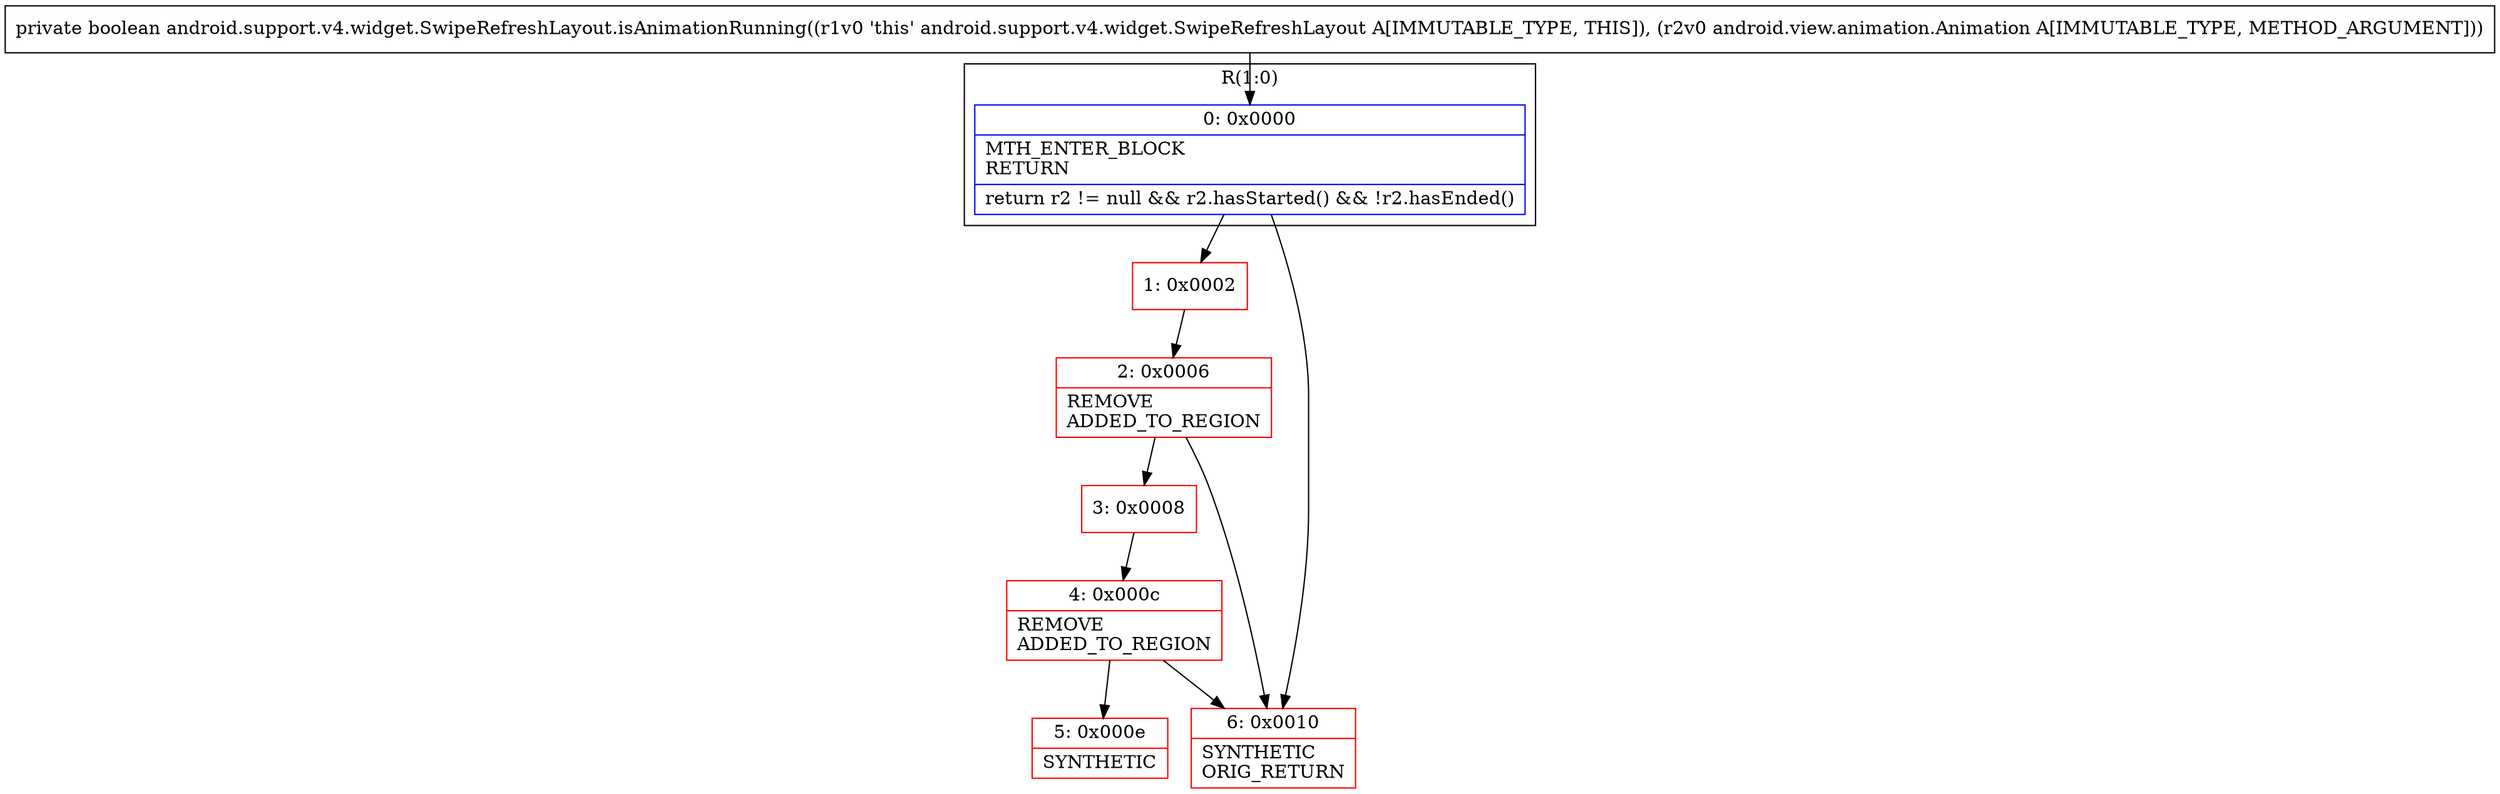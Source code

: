 digraph "CFG forandroid.support.v4.widget.SwipeRefreshLayout.isAnimationRunning(Landroid\/view\/animation\/Animation;)Z" {
subgraph cluster_Region_1846979219 {
label = "R(1:0)";
node [shape=record,color=blue];
Node_0 [shape=record,label="{0\:\ 0x0000|MTH_ENTER_BLOCK\lRETURN\l|return r2 != null && r2.hasStarted() && !r2.hasEnded()\l}"];
}
Node_1 [shape=record,color=red,label="{1\:\ 0x0002}"];
Node_2 [shape=record,color=red,label="{2\:\ 0x0006|REMOVE\lADDED_TO_REGION\l}"];
Node_3 [shape=record,color=red,label="{3\:\ 0x0008}"];
Node_4 [shape=record,color=red,label="{4\:\ 0x000c|REMOVE\lADDED_TO_REGION\l}"];
Node_5 [shape=record,color=red,label="{5\:\ 0x000e|SYNTHETIC\l}"];
Node_6 [shape=record,color=red,label="{6\:\ 0x0010|SYNTHETIC\lORIG_RETURN\l}"];
MethodNode[shape=record,label="{private boolean android.support.v4.widget.SwipeRefreshLayout.isAnimationRunning((r1v0 'this' android.support.v4.widget.SwipeRefreshLayout A[IMMUTABLE_TYPE, THIS]), (r2v0 android.view.animation.Animation A[IMMUTABLE_TYPE, METHOD_ARGUMENT])) }"];
MethodNode -> Node_0;
Node_0 -> Node_1;
Node_0 -> Node_6;
Node_1 -> Node_2;
Node_2 -> Node_3;
Node_2 -> Node_6;
Node_3 -> Node_4;
Node_4 -> Node_5;
Node_4 -> Node_6;
}

